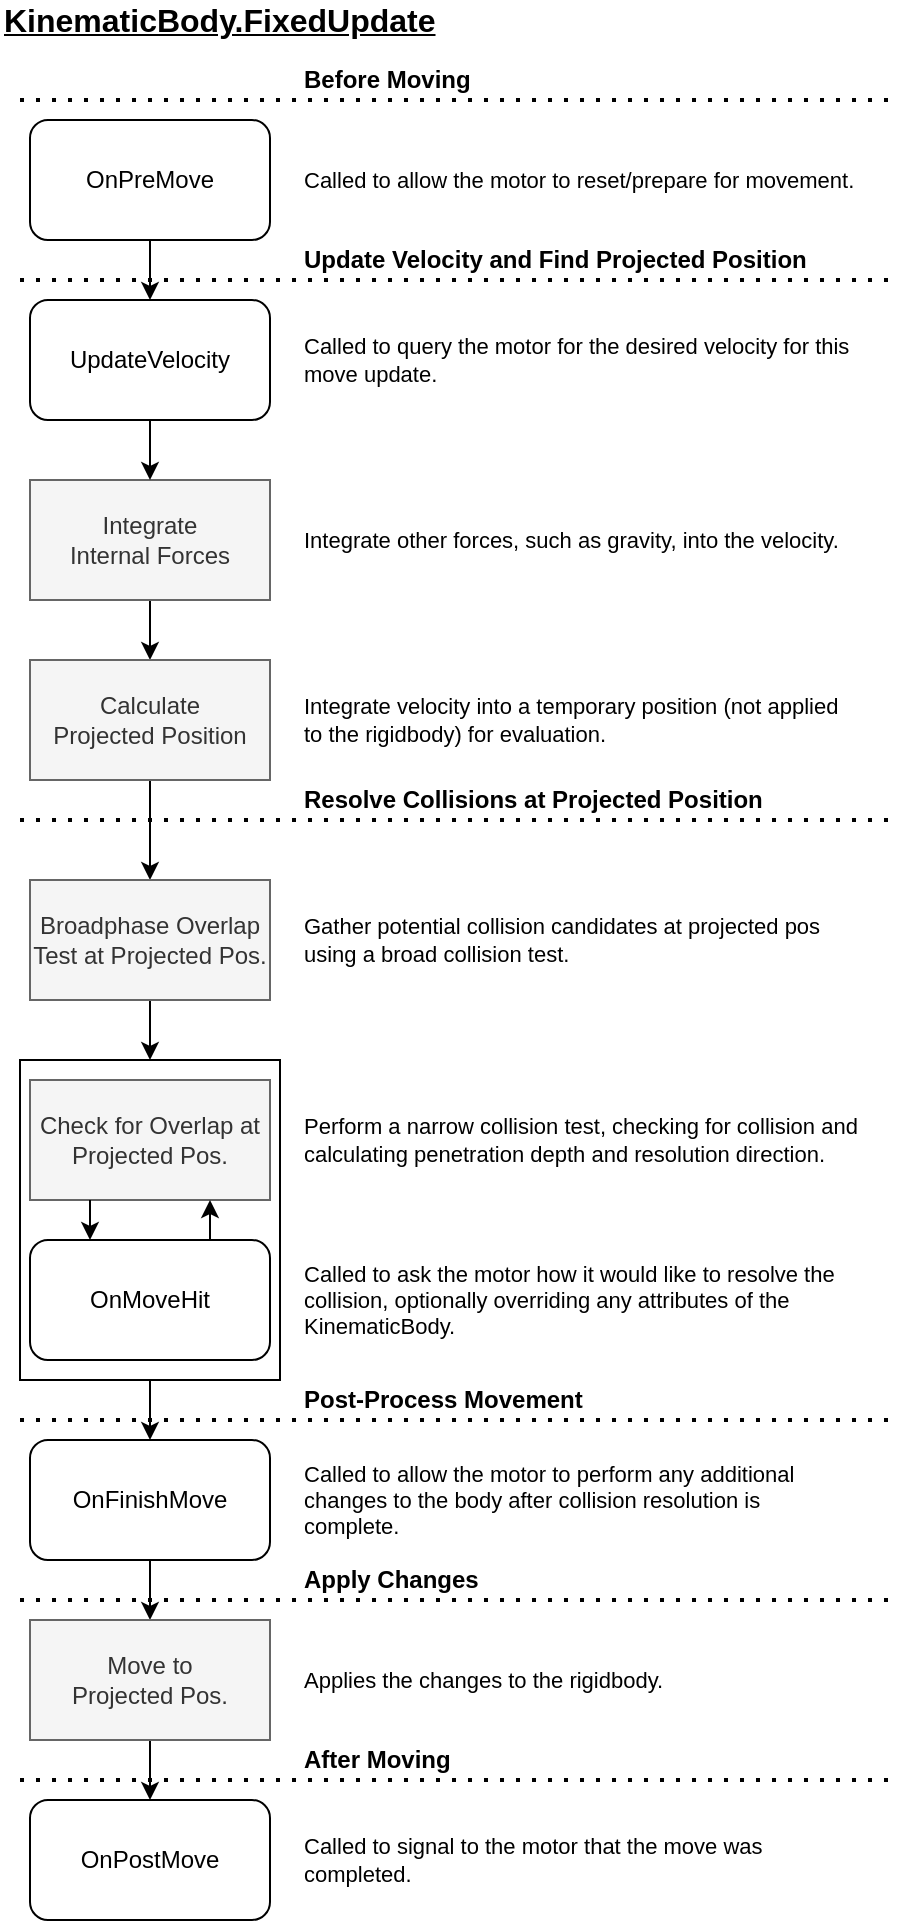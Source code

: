 <mxfile version="15.3.0" type="device"><diagram id="C5RBs43oDa-KdzZeNtuy" name="Page-1"><mxGraphModel dx="865" dy="490" grid="1" gridSize="10" guides="1" tooltips="1" connect="1" arrows="1" fold="1" page="1" pageScale="1" pageWidth="827" pageHeight="1169" math="0" shadow="0"><root><mxCell id="WIyWlLk6GJQsqaUBKTNV-0"/><mxCell id="WIyWlLk6GJQsqaUBKTNV-1" parent="WIyWlLk6GJQsqaUBKTNV-0"/><mxCell id="qhshaUcGTGFOs7tdtxn7-0" value="OnPreMove" style="rounded=1;whiteSpace=wrap;html=1;" vertex="1" parent="WIyWlLk6GJQsqaUBKTNV-1"><mxGeometry x="35" y="80" width="120" height="60" as="geometry"/></mxCell><mxCell id="qhshaUcGTGFOs7tdtxn7-1" value="UpdateVelocity" style="rounded=1;whiteSpace=wrap;html=1;" vertex="1" parent="WIyWlLk6GJQsqaUBKTNV-1"><mxGeometry x="35" y="170" width="120" height="60" as="geometry"/></mxCell><mxCell id="qhshaUcGTGFOs7tdtxn7-3" value="&lt;u style=&quot;font-size: 16px;&quot;&gt;KinematicBody.FixedUpdate&lt;/u&gt;" style="text;html=1;strokeColor=none;fillColor=none;align=left;verticalAlign=middle;whiteSpace=wrap;rounded=0;fontStyle=1;fontSize=16;" vertex="1" parent="WIyWlLk6GJQsqaUBKTNV-1"><mxGeometry x="20" y="20" width="150" height="20" as="geometry"/></mxCell><mxCell id="qhshaUcGTGFOs7tdtxn7-4" value="" style="endArrow=classic;html=1;entryX=0.5;entryY=0;entryDx=0;entryDy=0;exitX=0.5;exitY=1;exitDx=0;exitDy=0;" edge="1" parent="WIyWlLk6GJQsqaUBKTNV-1" source="qhshaUcGTGFOs7tdtxn7-0" target="qhshaUcGTGFOs7tdtxn7-1"><mxGeometry width="50" height="50" relative="1" as="geometry"><mxPoint x="100" y="140" as="sourcePoint"/><mxPoint x="340" y="110" as="targetPoint"/></mxGeometry></mxCell><mxCell id="qhshaUcGTGFOs7tdtxn7-10" style="edgeStyle=orthogonalEdgeStyle;rounded=0;orthogonalLoop=1;jettySize=auto;html=1;exitX=0.5;exitY=1;exitDx=0;exitDy=0;entryX=0.5;entryY=0;entryDx=0;entryDy=0;" edge="1" parent="WIyWlLk6GJQsqaUBKTNV-1" source="qhshaUcGTGFOs7tdtxn7-5" target="qhshaUcGTGFOs7tdtxn7-9"><mxGeometry relative="1" as="geometry"/></mxCell><mxCell id="qhshaUcGTGFOs7tdtxn7-5" value="Integrate&lt;br&gt;Internal Forces" style="rounded=0;whiteSpace=wrap;html=1;fillColor=#f5f5f5;strokeColor=#666666;fontColor=#333333;" vertex="1" parent="WIyWlLk6GJQsqaUBKTNV-1"><mxGeometry x="35" y="260" width="120" height="60" as="geometry"/></mxCell><mxCell id="qhshaUcGTGFOs7tdtxn7-6" value="" style="endArrow=classic;html=1;exitX=0.5;exitY=1;exitDx=0;exitDy=0;entryX=0.5;entryY=0;entryDx=0;entryDy=0;" edge="1" parent="WIyWlLk6GJQsqaUBKTNV-1" source="qhshaUcGTGFOs7tdtxn7-1" target="qhshaUcGTGFOs7tdtxn7-5"><mxGeometry width="50" height="50" relative="1" as="geometry"><mxPoint x="330" y="250" as="sourcePoint"/><mxPoint x="380" y="200" as="targetPoint"/></mxGeometry></mxCell><mxCell id="qhshaUcGTGFOs7tdtxn7-7" value="" style="endArrow=none;dashed=1;html=1;dashPattern=1 3;strokeWidth=2;" edge="1" parent="WIyWlLk6GJQsqaUBKTNV-1"><mxGeometry width="50" height="50" relative="1" as="geometry"><mxPoint x="30" y="160" as="sourcePoint"/><mxPoint x="470" y="160" as="targetPoint"/></mxGeometry></mxCell><mxCell id="qhshaUcGTGFOs7tdtxn7-8" value="" style="endArrow=none;dashed=1;html=1;dashPattern=1 3;strokeWidth=2;" edge="1" parent="WIyWlLk6GJQsqaUBKTNV-1"><mxGeometry width="50" height="50" relative="1" as="geometry"><mxPoint x="30" y="430" as="sourcePoint"/><mxPoint x="470" y="430" as="targetPoint"/></mxGeometry></mxCell><mxCell id="qhshaUcGTGFOs7tdtxn7-17" style="edgeStyle=orthogonalEdgeStyle;rounded=0;orthogonalLoop=1;jettySize=auto;html=1;exitX=0.5;exitY=1;exitDx=0;exitDy=0;entryX=0.5;entryY=0;entryDx=0;entryDy=0;" edge="1" parent="WIyWlLk6GJQsqaUBKTNV-1" source="qhshaUcGTGFOs7tdtxn7-9" target="qhshaUcGTGFOs7tdtxn7-39"><mxGeometry relative="1" as="geometry"/></mxCell><mxCell id="qhshaUcGTGFOs7tdtxn7-9" value="Calculate&lt;br&gt;Projected Position" style="rounded=0;whiteSpace=wrap;html=1;fillColor=#f5f5f5;strokeColor=#666666;fontColor=#333333;" vertex="1" parent="WIyWlLk6GJQsqaUBKTNV-1"><mxGeometry x="35" y="350" width="120" height="60" as="geometry"/></mxCell><mxCell id="qhshaUcGTGFOs7tdtxn7-14" value="" style="group" vertex="1" connectable="0" parent="WIyWlLk6GJQsqaUBKTNV-1"><mxGeometry x="20" y="550" width="150" height="160" as="geometry"/></mxCell><mxCell id="qhshaUcGTGFOs7tdtxn7-13" value="" style="rounded=0;whiteSpace=wrap;html=1;" vertex="1" parent="qhshaUcGTGFOs7tdtxn7-14"><mxGeometry x="10" width="130" height="160" as="geometry"/></mxCell><mxCell id="qhshaUcGTGFOs7tdtxn7-11" value="Check for Overlap at&lt;br&gt;Projected Pos." style="rounded=0;whiteSpace=wrap;html=1;fillColor=#f5f5f5;strokeColor=#666666;fontColor=#333333;" vertex="1" parent="qhshaUcGTGFOs7tdtxn7-14"><mxGeometry x="15" y="10" width="120" height="60" as="geometry"/></mxCell><mxCell id="qhshaUcGTGFOs7tdtxn7-12" value="OnMoveHit" style="rounded=1;whiteSpace=wrap;html=1;" vertex="1" parent="qhshaUcGTGFOs7tdtxn7-14"><mxGeometry x="15" y="90" width="120" height="60" as="geometry"/></mxCell><mxCell id="qhshaUcGTGFOs7tdtxn7-18" style="edgeStyle=orthogonalEdgeStyle;rounded=0;orthogonalLoop=1;jettySize=auto;html=1;exitX=0.25;exitY=1;exitDx=0;exitDy=0;entryX=0.25;entryY=0;entryDx=0;entryDy=0;" edge="1" parent="qhshaUcGTGFOs7tdtxn7-14" source="qhshaUcGTGFOs7tdtxn7-11" target="qhshaUcGTGFOs7tdtxn7-12"><mxGeometry relative="1" as="geometry"><mxPoint x="45" y="50" as="targetPoint"/></mxGeometry></mxCell><mxCell id="qhshaUcGTGFOs7tdtxn7-19" style="edgeStyle=orthogonalEdgeStyle;rounded=0;orthogonalLoop=1;jettySize=auto;html=1;exitX=0.75;exitY=0;exitDx=0;exitDy=0;entryX=0.75;entryY=1;entryDx=0;entryDy=0;" edge="1" parent="qhshaUcGTGFOs7tdtxn7-14" source="qhshaUcGTGFOs7tdtxn7-12" target="qhshaUcGTGFOs7tdtxn7-11"><mxGeometry relative="1" as="geometry"><mxPoint x="105" y="30" as="targetPoint"/></mxGeometry></mxCell><mxCell id="qhshaUcGTGFOs7tdtxn7-21" style="edgeStyle=orthogonalEdgeStyle;rounded=0;orthogonalLoop=1;jettySize=auto;html=1;exitX=0.5;exitY=1;exitDx=0;exitDy=0;entryX=0.5;entryY=0;entryDx=0;entryDy=0;" edge="1" parent="WIyWlLk6GJQsqaUBKTNV-1" source="qhshaUcGTGFOs7tdtxn7-15" target="qhshaUcGTGFOs7tdtxn7-16"><mxGeometry relative="1" as="geometry"/></mxCell><mxCell id="qhshaUcGTGFOs7tdtxn7-15" value="OnFinishMove" style="rounded=1;whiteSpace=wrap;html=1;" vertex="1" parent="WIyWlLk6GJQsqaUBKTNV-1"><mxGeometry x="35" y="740" width="120" height="60" as="geometry"/></mxCell><mxCell id="qhshaUcGTGFOs7tdtxn7-29" style="edgeStyle=orthogonalEdgeStyle;rounded=0;orthogonalLoop=1;jettySize=auto;html=1;exitX=0.5;exitY=1;exitDx=0;exitDy=0;entryX=0.5;entryY=0;entryDx=0;entryDy=0;fontSize=16;" edge="1" parent="WIyWlLk6GJQsqaUBKTNV-1" source="qhshaUcGTGFOs7tdtxn7-16" target="qhshaUcGTGFOs7tdtxn7-28"><mxGeometry relative="1" as="geometry"/></mxCell><mxCell id="qhshaUcGTGFOs7tdtxn7-16" value="Move to&lt;br&gt;Projected Pos." style="rounded=0;whiteSpace=wrap;html=1;fillColor=#f5f5f5;strokeColor=#666666;fontColor=#333333;" vertex="1" parent="WIyWlLk6GJQsqaUBKTNV-1"><mxGeometry x="35" y="830" width="120" height="60" as="geometry"/></mxCell><mxCell id="qhshaUcGTGFOs7tdtxn7-20" style="edgeStyle=orthogonalEdgeStyle;rounded=0;orthogonalLoop=1;jettySize=auto;html=1;exitX=0.5;exitY=1;exitDx=0;exitDy=0;entryX=0.5;entryY=0;entryDx=0;entryDy=0;" edge="1" parent="WIyWlLk6GJQsqaUBKTNV-1" source="qhshaUcGTGFOs7tdtxn7-13" target="qhshaUcGTGFOs7tdtxn7-15"><mxGeometry relative="1" as="geometry"><mxPoint x="95" y="760.0" as="sourcePoint"/></mxGeometry></mxCell><mxCell id="qhshaUcGTGFOs7tdtxn7-22" value="" style="endArrow=none;dashed=1;html=1;dashPattern=1 3;strokeWidth=2;" edge="1" parent="WIyWlLk6GJQsqaUBKTNV-1"><mxGeometry width="50" height="50" relative="1" as="geometry"><mxPoint x="30" y="730" as="sourcePoint"/><mxPoint x="470" y="730" as="targetPoint"/></mxGeometry></mxCell><mxCell id="qhshaUcGTGFOs7tdtxn7-23" value="Update Velocity and Find Projected Position" style="text;html=1;strokeColor=none;fillColor=none;align=left;verticalAlign=middle;whiteSpace=wrap;rounded=0;fontStyle=1" vertex="1" parent="WIyWlLk6GJQsqaUBKTNV-1"><mxGeometry x="170" y="140" width="290" height="20" as="geometry"/></mxCell><mxCell id="qhshaUcGTGFOs7tdtxn7-24" value="Resolve Collisions at Projected Position" style="text;html=1;strokeColor=none;fillColor=none;align=left;verticalAlign=middle;whiteSpace=wrap;rounded=0;fontStyle=1" vertex="1" parent="WIyWlLk6GJQsqaUBKTNV-1"><mxGeometry x="170" y="410" width="290" height="20" as="geometry"/></mxCell><mxCell id="qhshaUcGTGFOs7tdtxn7-25" value="Post-Process Movement" style="text;html=1;strokeColor=none;fillColor=none;align=left;verticalAlign=middle;whiteSpace=wrap;rounded=0;fontStyle=1" vertex="1" parent="WIyWlLk6GJQsqaUBKTNV-1"><mxGeometry x="170" y="710" width="290" height="20" as="geometry"/></mxCell><mxCell id="qhshaUcGTGFOs7tdtxn7-26" value="Apply Changes" style="text;html=1;strokeColor=none;fillColor=none;align=left;verticalAlign=middle;whiteSpace=wrap;rounded=0;fontStyle=1" vertex="1" parent="WIyWlLk6GJQsqaUBKTNV-1"><mxGeometry x="170" y="800" width="290" height="20" as="geometry"/></mxCell><mxCell id="qhshaUcGTGFOs7tdtxn7-27" value="" style="endArrow=none;dashed=1;html=1;dashPattern=1 3;strokeWidth=2;" edge="1" parent="WIyWlLk6GJQsqaUBKTNV-1"><mxGeometry width="50" height="50" relative="1" as="geometry"><mxPoint x="30" y="820" as="sourcePoint"/><mxPoint x="470" y="820" as="targetPoint"/></mxGeometry></mxCell><mxCell id="qhshaUcGTGFOs7tdtxn7-28" value="OnPostMove" style="rounded=1;whiteSpace=wrap;html=1;" vertex="1" parent="WIyWlLk6GJQsqaUBKTNV-1"><mxGeometry x="35" y="920" width="120" height="60" as="geometry"/></mxCell><mxCell id="qhshaUcGTGFOs7tdtxn7-30" value="" style="endArrow=none;dashed=1;html=1;dashPattern=1 3;strokeWidth=2;" edge="1" parent="WIyWlLk6GJQsqaUBKTNV-1"><mxGeometry width="50" height="50" relative="1" as="geometry"><mxPoint x="30" y="910" as="sourcePoint"/><mxPoint x="470" y="910" as="targetPoint"/></mxGeometry></mxCell><mxCell id="qhshaUcGTGFOs7tdtxn7-31" value="After Moving" style="text;html=1;strokeColor=none;fillColor=none;align=left;verticalAlign=middle;whiteSpace=wrap;rounded=0;fontStyle=1" vertex="1" parent="WIyWlLk6GJQsqaUBKTNV-1"><mxGeometry x="170" y="890" width="290" height="20" as="geometry"/></mxCell><mxCell id="qhshaUcGTGFOs7tdtxn7-32" value="Before Moving" style="text;html=1;strokeColor=none;fillColor=none;align=left;verticalAlign=middle;whiteSpace=wrap;rounded=0;fontStyle=1" vertex="1" parent="WIyWlLk6GJQsqaUBKTNV-1"><mxGeometry x="170" y="50" width="290" height="20" as="geometry"/></mxCell><mxCell id="qhshaUcGTGFOs7tdtxn7-33" value="" style="endArrow=none;dashed=1;html=1;dashPattern=1 3;strokeWidth=2;" edge="1" parent="WIyWlLk6GJQsqaUBKTNV-1"><mxGeometry width="50" height="50" relative="1" as="geometry"><mxPoint x="30" y="70" as="sourcePoint"/><mxPoint x="470" y="70" as="targetPoint"/></mxGeometry></mxCell><mxCell id="qhshaUcGTGFOs7tdtxn7-34" value="Called to allow the motor to reset/prepare for movement." style="text;html=1;strokeColor=none;fillColor=none;align=left;verticalAlign=middle;whiteSpace=wrap;rounded=0;fontSize=11;" vertex="1" parent="WIyWlLk6GJQsqaUBKTNV-1"><mxGeometry x="170" y="80" width="280" height="60" as="geometry"/></mxCell><mxCell id="qhshaUcGTGFOs7tdtxn7-35" value="Called to query the motor for the desired velocity for this move update." style="text;html=1;strokeColor=none;fillColor=none;align=left;verticalAlign=middle;whiteSpace=wrap;rounded=0;fontSize=11;" vertex="1" parent="WIyWlLk6GJQsqaUBKTNV-1"><mxGeometry x="170" y="170" width="280" height="60" as="geometry"/></mxCell><mxCell id="qhshaUcGTGFOs7tdtxn7-36" value="Integrate other forces, such as gravity, into the velocity." style="text;html=1;strokeColor=none;fillColor=none;align=left;verticalAlign=middle;whiteSpace=wrap;rounded=0;fontSize=11;" vertex="1" parent="WIyWlLk6GJQsqaUBKTNV-1"><mxGeometry x="170" y="260" width="280" height="60" as="geometry"/></mxCell><mxCell id="qhshaUcGTGFOs7tdtxn7-37" value="Integrate velocity into a temporary position (not applied to the rigidbody) for evaluation." style="text;html=1;strokeColor=none;fillColor=none;align=left;verticalAlign=middle;whiteSpace=wrap;rounded=0;fontSize=11;" vertex="1" parent="WIyWlLk6GJQsqaUBKTNV-1"><mxGeometry x="170" y="350" width="280" height="60" as="geometry"/></mxCell><mxCell id="qhshaUcGTGFOs7tdtxn7-38" value="Gather potential collision candidates at projected pos using a broad collision test." style="text;html=1;strokeColor=none;fillColor=none;align=left;verticalAlign=middle;whiteSpace=wrap;rounded=0;fontSize=11;" vertex="1" parent="WIyWlLk6GJQsqaUBKTNV-1"><mxGeometry x="170" y="460" width="280" height="60" as="geometry"/></mxCell><mxCell id="qhshaUcGTGFOs7tdtxn7-40" style="edgeStyle=orthogonalEdgeStyle;rounded=0;orthogonalLoop=1;jettySize=auto;html=1;exitX=0.5;exitY=1;exitDx=0;exitDy=0;entryX=0.5;entryY=0;entryDx=0;entryDy=0;fontSize=11;" edge="1" parent="WIyWlLk6GJQsqaUBKTNV-1" source="qhshaUcGTGFOs7tdtxn7-39" target="qhshaUcGTGFOs7tdtxn7-13"><mxGeometry relative="1" as="geometry"/></mxCell><mxCell id="qhshaUcGTGFOs7tdtxn7-39" value="Broadphase Overlap&lt;br&gt;Test at Projected Pos." style="rounded=0;whiteSpace=wrap;html=1;fillColor=#f5f5f5;strokeColor=#666666;fontColor=#333333;" vertex="1" parent="WIyWlLk6GJQsqaUBKTNV-1"><mxGeometry x="35" y="460" width="120" height="60" as="geometry"/></mxCell><mxCell id="qhshaUcGTGFOs7tdtxn7-41" value="Perform a narrow collision test, checking for collision and calculating penetration depth and resolution direction." style="text;html=1;strokeColor=none;fillColor=none;align=left;verticalAlign=middle;whiteSpace=wrap;rounded=0;fontSize=11;" vertex="1" parent="WIyWlLk6GJQsqaUBKTNV-1"><mxGeometry x="170" y="560" width="280" height="60" as="geometry"/></mxCell><mxCell id="qhshaUcGTGFOs7tdtxn7-42" value="Called to ask the motor how it would like to resolve the collision, optionally overriding any attributes of the KinematicBody." style="text;html=1;strokeColor=none;fillColor=none;align=left;verticalAlign=middle;whiteSpace=wrap;rounded=0;fontSize=11;" vertex="1" parent="WIyWlLk6GJQsqaUBKTNV-1"><mxGeometry x="170" y="640" width="280" height="60" as="geometry"/></mxCell><mxCell id="qhshaUcGTGFOs7tdtxn7-43" value="Called to allow the motor to perform any additional changes to the body after collision resolution is complete." style="text;html=1;strokeColor=none;fillColor=none;align=left;verticalAlign=middle;whiteSpace=wrap;rounded=0;fontSize=11;" vertex="1" parent="WIyWlLk6GJQsqaUBKTNV-1"><mxGeometry x="170" y="740" width="280" height="60" as="geometry"/></mxCell><mxCell id="qhshaUcGTGFOs7tdtxn7-44" value="Applies the changes to the rigidbody." style="text;html=1;strokeColor=none;fillColor=none;align=left;verticalAlign=middle;whiteSpace=wrap;rounded=0;fontSize=11;" vertex="1" parent="WIyWlLk6GJQsqaUBKTNV-1"><mxGeometry x="170" y="830" width="280" height="60" as="geometry"/></mxCell><mxCell id="qhshaUcGTGFOs7tdtxn7-45" value="Called to signal to the motor that the move was completed." style="text;html=1;strokeColor=none;fillColor=none;align=left;verticalAlign=middle;whiteSpace=wrap;rounded=0;fontSize=11;" vertex="1" parent="WIyWlLk6GJQsqaUBKTNV-1"><mxGeometry x="170" y="920" width="280" height="60" as="geometry"/></mxCell></root></mxGraphModel></diagram></mxfile>